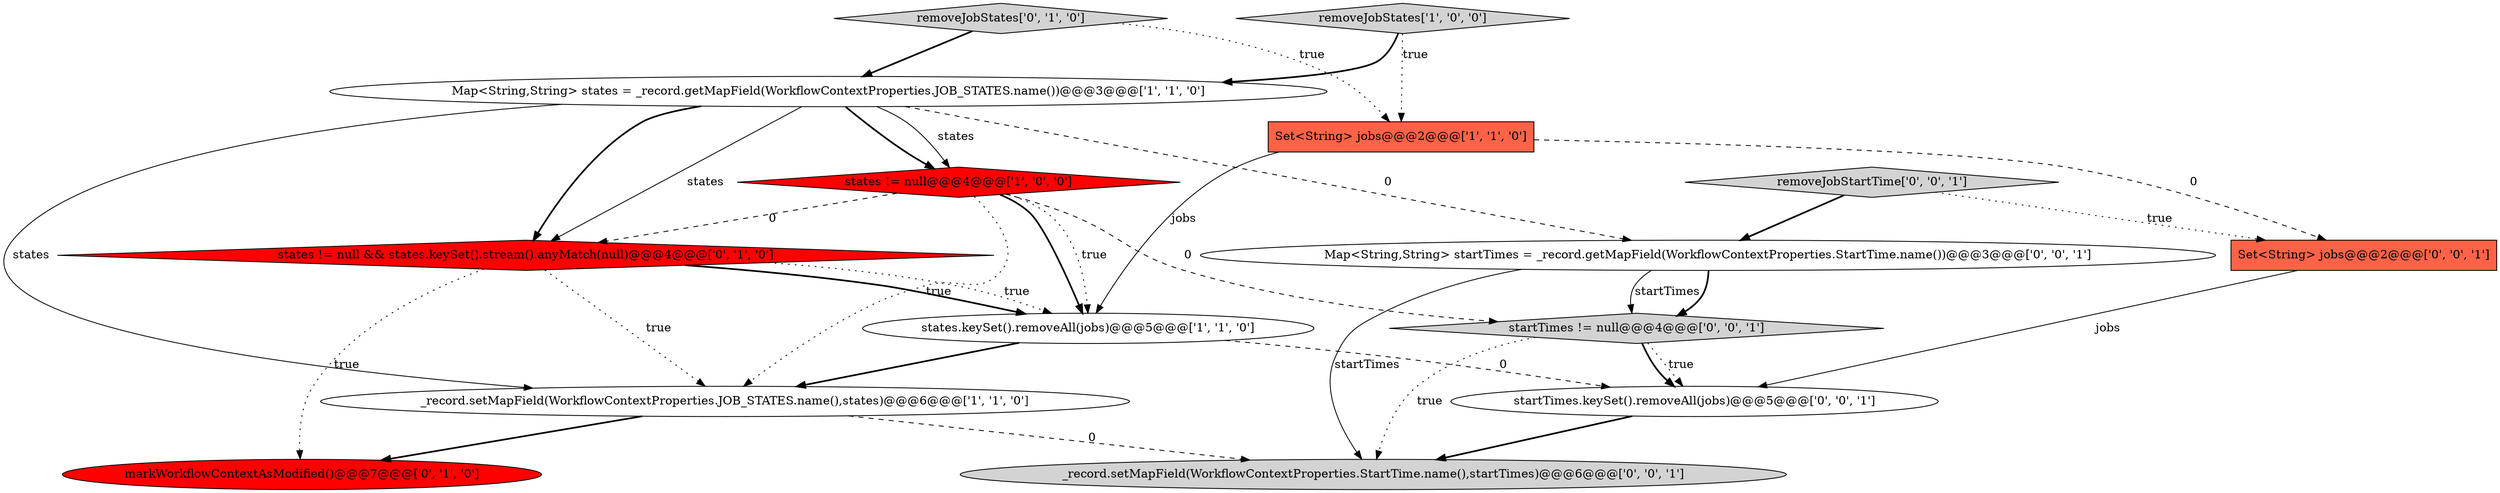 digraph {
9 [style = filled, label = "startTimes != null@@@4@@@['0', '0', '1']", fillcolor = lightgray, shape = diamond image = "AAA0AAABBB3BBB"];
14 [style = filled, label = "startTimes.keySet().removeAll(jobs)@@@5@@@['0', '0', '1']", fillcolor = white, shape = ellipse image = "AAA0AAABBB3BBB"];
0 [style = filled, label = "_record.setMapField(WorkflowContextProperties.JOB_STATES.name(),states)@@@6@@@['1', '1', '0']", fillcolor = white, shape = ellipse image = "AAA0AAABBB1BBB"];
5 [style = filled, label = "removeJobStates['1', '0', '0']", fillcolor = lightgray, shape = diamond image = "AAA0AAABBB1BBB"];
11 [style = filled, label = "removeJobStartTime['0', '0', '1']", fillcolor = lightgray, shape = diamond image = "AAA0AAABBB3BBB"];
13 [style = filled, label = "Map<String,String> startTimes = _record.getMapField(WorkflowContextProperties.StartTime.name())@@@3@@@['0', '0', '1']", fillcolor = white, shape = ellipse image = "AAA0AAABBB3BBB"];
1 [style = filled, label = "states != null@@@4@@@['1', '0', '0']", fillcolor = red, shape = diamond image = "AAA1AAABBB1BBB"];
2 [style = filled, label = "states.keySet().removeAll(jobs)@@@5@@@['1', '1', '0']", fillcolor = white, shape = ellipse image = "AAA0AAABBB1BBB"];
3 [style = filled, label = "Set<String> jobs@@@2@@@['1', '1', '0']", fillcolor = tomato, shape = box image = "AAA0AAABBB1BBB"];
4 [style = filled, label = "Map<String,String> states = _record.getMapField(WorkflowContextProperties.JOB_STATES.name())@@@3@@@['1', '1', '0']", fillcolor = white, shape = ellipse image = "AAA0AAABBB1BBB"];
12 [style = filled, label = "Set<String> jobs@@@2@@@['0', '0', '1']", fillcolor = tomato, shape = box image = "AAA0AAABBB3BBB"];
8 [style = filled, label = "states != null && states.keySet().stream().anyMatch(null)@@@4@@@['0', '1', '0']", fillcolor = red, shape = diamond image = "AAA1AAABBB2BBB"];
7 [style = filled, label = "markWorkflowContextAsModified()@@@7@@@['0', '1', '0']", fillcolor = red, shape = ellipse image = "AAA1AAABBB2BBB"];
10 [style = filled, label = "_record.setMapField(WorkflowContextProperties.StartTime.name(),startTimes)@@@6@@@['0', '0', '1']", fillcolor = lightgray, shape = ellipse image = "AAA0AAABBB3BBB"];
6 [style = filled, label = "removeJobStates['0', '1', '0']", fillcolor = lightgray, shape = diamond image = "AAA0AAABBB2BBB"];
8->2 [style = dotted, label="true"];
12->14 [style = solid, label="jobs"];
11->12 [style = dotted, label="true"];
14->10 [style = bold, label=""];
8->7 [style = dotted, label="true"];
1->9 [style = dashed, label="0"];
5->3 [style = dotted, label="true"];
9->14 [style = dotted, label="true"];
0->10 [style = dashed, label="0"];
13->9 [style = solid, label="startTimes"];
0->7 [style = bold, label=""];
13->10 [style = solid, label="startTimes"];
6->4 [style = bold, label=""];
2->0 [style = bold, label=""];
3->12 [style = dashed, label="0"];
2->14 [style = dashed, label="0"];
8->2 [style = bold, label=""];
3->2 [style = solid, label="jobs"];
5->4 [style = bold, label=""];
11->13 [style = bold, label=""];
9->14 [style = bold, label=""];
4->8 [style = bold, label=""];
1->8 [style = dashed, label="0"];
4->1 [style = solid, label="states"];
8->0 [style = dotted, label="true"];
4->1 [style = bold, label=""];
1->2 [style = bold, label=""];
4->8 [style = solid, label="states"];
13->9 [style = bold, label=""];
1->0 [style = dotted, label="true"];
1->2 [style = dotted, label="true"];
4->0 [style = solid, label="states"];
6->3 [style = dotted, label="true"];
9->10 [style = dotted, label="true"];
4->13 [style = dashed, label="0"];
}
